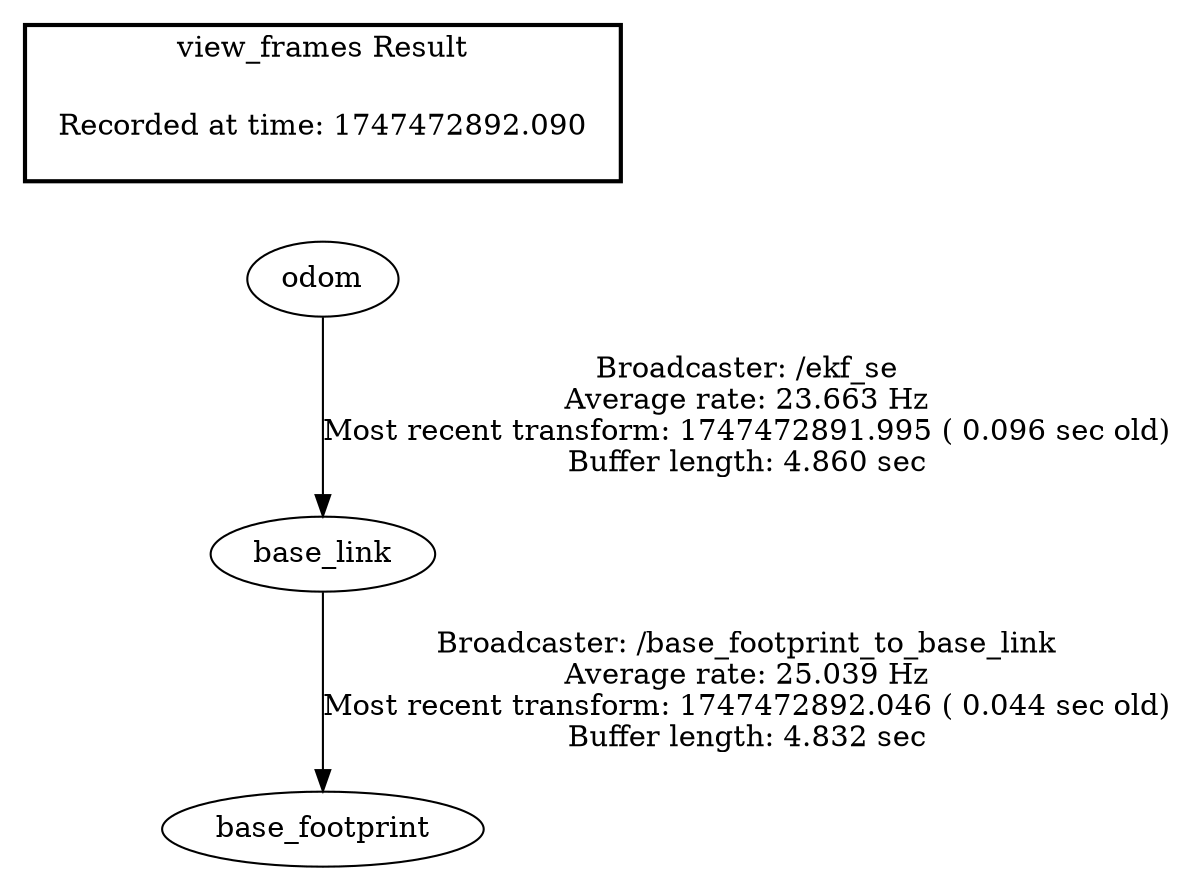 digraph G {
"odom" -> "base_link"[label="Broadcaster: /ekf_se\nAverage rate: 23.663 Hz\nMost recent transform: 1747472891.995 ( 0.096 sec old)\nBuffer length: 4.860 sec\n"];
"base_link" -> "base_footprint"[label="Broadcaster: /base_footprint_to_base_link\nAverage rate: 25.039 Hz\nMost recent transform: 1747472892.046 ( 0.044 sec old)\nBuffer length: 4.832 sec\n"];
edge [style=invis];
 subgraph cluster_legend { style=bold; color=black; label ="view_frames Result";
"Recorded at time: 1747472892.090"[ shape=plaintext ] ;
 }->"odom";
}
